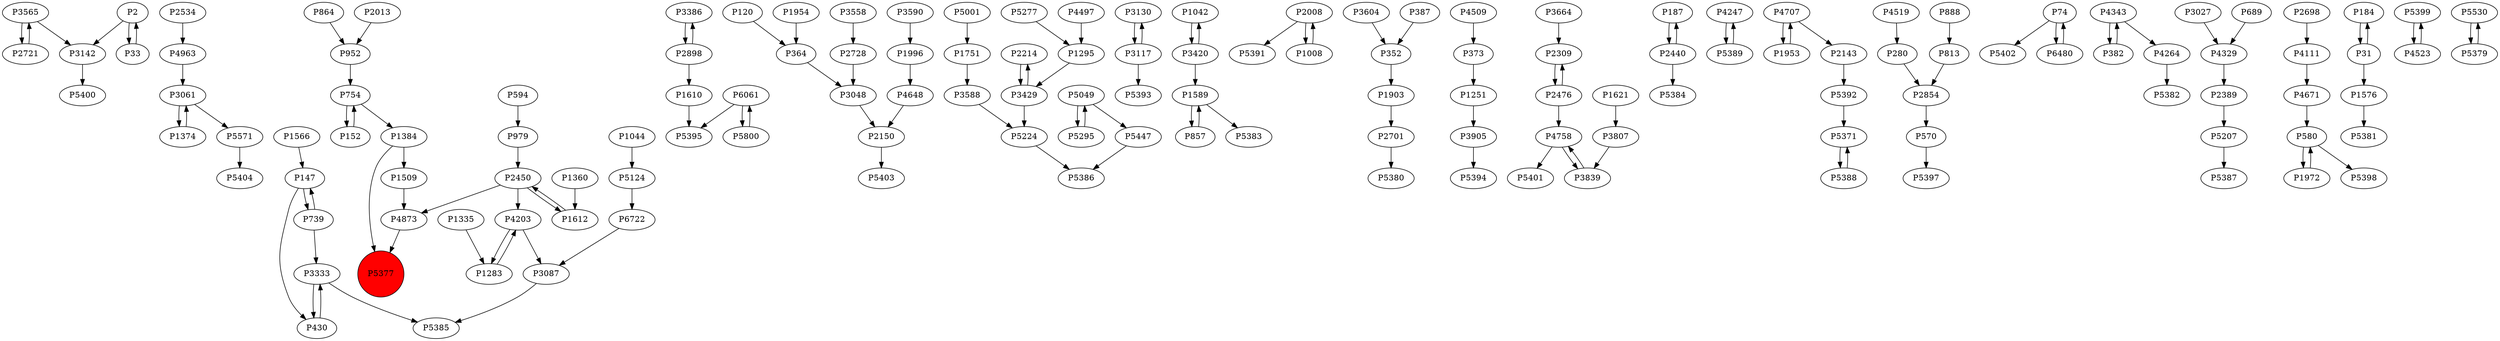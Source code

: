 digraph {
	P3565 -> P3142
	P4963 -> P3061
	P864 -> P952
	P3386 -> P2898
	P4648 -> P2150
	P2214 -> P3429
	P3130 -> P3117
	P1042 -> P3420
	P3429 -> P2214
	P2008 -> P5391
	P3604 -> P352
	P4509 -> P373
	P952 -> P754
	P5224 -> P5386
	P5447 -> P5386
	P352 -> P1903
	P3664 -> P2309
	P120 -> P364
	P3117 -> P5393
	P2450 -> P4873
	P5277 -> P1295
	P1283 -> P4203
	P2013 -> P952
	P5049 -> P5447
	P3061 -> P1374
	P387 -> P352
	P1996 -> P4648
	P187 -> P2440
	P3117 -> P3130
	P2 -> P33
	P2450 -> P4203
	P2450 -> P1612
	P4247 -> P5389
	P979 -> P2450
	P4758 -> P5401
	P857 -> P1589
	P2 -> P3142
	P2440 -> P5384
	P2008 -> P1008
	P1335 -> P1283
	P2476 -> P2309
	P3588 -> P5224
	P4707 -> P1953
	P4519 -> P280
	P74 -> P5402
	P4343 -> P382
	P5001 -> P1751
	P33 -> P2
	P3590 -> P1996
	P4329 -> P2389
	P2721 -> P3565
	P4497 -> P1295
	P3061 -> P5571
	P3048 -> P2150
	P2150 -> P5403
	P754 -> P152
	P4873 -> P5377
	P2534 -> P4963
	P1751 -> P3588
	P1008 -> P2008
	P1954 -> P364
	P1621 -> P3807
	P1589 -> P5383
	P5295 -> P5049
	P3420 -> P1042
	P5571 -> P5404
	P2854 -> P570
	P4111 -> P4671
	P4671 -> P580
	P3333 -> P430
	P1953 -> P4707
	P813 -> P2854
	P4264 -> P5382
	P430 -> P3333
	P5049 -> P5295
	P3027 -> P4329
	P754 -> P1384
	P2898 -> P1610
	P184 -> P31
	P1384 -> P1509
	P2440 -> P187
	P5389 -> P4247
	P364 -> P3048
	P31 -> P184
	P3565 -> P2721
	P1295 -> P3429
	P570 -> P5397
	P1610 -> P5395
	P1903 -> P2701
	P5371 -> P5388
	P1251 -> P3905
	P5399 -> P4523
	P2701 -> P5380
	P739 -> P147
	P3839 -> P4758
	P5800 -> P6061
	P580 -> P1972
	P4707 -> P2143
	P373 -> P1251
	P147 -> P430
	P1576 -> P5381
	P689 -> P4329
	P2898 -> P3386
	P3420 -> P1589
	P3142 -> P5400
	P5530 -> P5379
	P6722 -> P3087
	P6061 -> P5395
	P580 -> P5398
	P4523 -> P5399
	P280 -> P2854
	P1566 -> P147
	P1384 -> P5377
	P4343 -> P4264
	P6480 -> P74
	P5392 -> P5371
	P1044 -> P5124
	P1374 -> P3061
	P2728 -> P3048
	P1612 -> P2450
	P594 -> P979
	P4203 -> P3087
	P74 -> P6480
	P739 -> P3333
	P31 -> P1576
	P3905 -> P5394
	P2309 -> P2476
	P1589 -> P857
	P3333 -> P5385
	P152 -> P754
	P2476 -> P4758
	P6061 -> P5800
	P1972 -> P580
	P4203 -> P1283
	P147 -> P739
	P5379 -> P5530
	P382 -> P4343
	P3558 -> P2728
	P4758 -> P3839
	P888 -> P813
	P2389 -> P5207
	P5388 -> P5371
	P5124 -> P6722
	P2143 -> P5392
	P2698 -> P4111
	P3087 -> P5385
	P1509 -> P4873
	P5207 -> P5387
	P1360 -> P1612
	P3807 -> P3839
	P3429 -> P5224
	P5377 [shape=circle]
	P5377 [style=filled]
	P5377 [fillcolor=red]
}